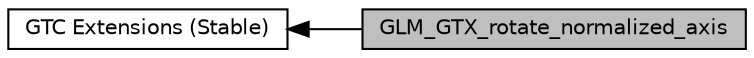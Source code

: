 digraph "GLM_GTX_rotate_normalized_axis"
{
  edge [fontname="Helvetica",fontsize="10",labelfontname="Helvetica",labelfontsize="10"];
  node [fontname="Helvetica",fontsize="10",shape=record];
  rankdir=LR;
  Node1 [label="GTC Extensions (Stable)",height=0.2,width=0.4,color="black", fillcolor="white", style="filled",URL="$group__gtc.html",tooltip="Functions and types that the GLSL specification doesn&#39;t define, but useful to have for a C++ program..."];
  Node0 [label="GLM_GTX_rotate_normalized_axis",height=0.2,width=0.4,color="black", fillcolor="grey75", style="filled", fontcolor="black"];
  Node1->Node0 [shape=plaintext, dir="back", style="solid"];
}
